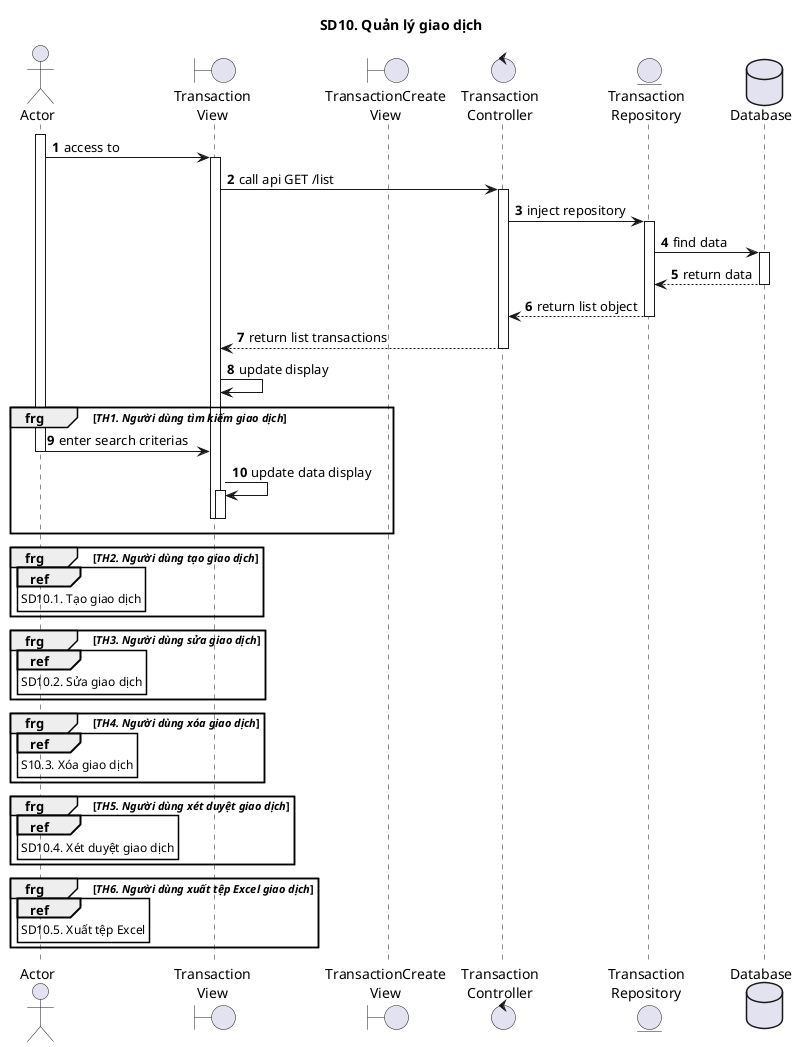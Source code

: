 @startuml SQ
autonumber
title SD10. Quản lý giao dịch
actor "Actor" as actor
boundary "Transaction\nView" as view
boundary "TransactionCreate\nView" as createView
control "Transaction\nController" as controller
entity "Transaction\nRepository" as model
database "Database" as database
activate actor
actor -> view : access to
activate view
view -> controller : call api GET /list
activate controller
controller -> model : inject repository
activate model
model -> database : find data
activate database
database --> model : return data
deactivate database
model --> controller : return list object
deactivate model
controller --> view : return list transactions
deactivate controller
view -> view: update display
group frg [//TH1. Người dùng tìm kiếm giao dịch//]
actor -> view : enter search criterias
deactivate actor
view -> view: update data display
activate view
deactivate view
deactivate view
end
group frg [//TH2. Người dùng tạo giao dịch//]
ref over actor
SD10.1. Tạo giao dịch
end ref
end
group frg [//TH3. Người dùng sửa giao dịch//]
ref over actor
SD10.2. Sửa giao dịch
end ref
end
group frg [//TH4. Người dùng xóa giao dịch//]
ref over actor
S10.3. Xóa giao dịch
end ref
end
group frg [//TH5. Người dùng xét duyệt giao dịch//]
ref over actor
SD10.4. Xét duyệt giao dịch
end ref
end
group frg [//TH6. Người dùng xuất tệp Excel giao dịch//]
ref over actor
SD10.5. Xuất tệp Excel
end ref
end
@enduml
